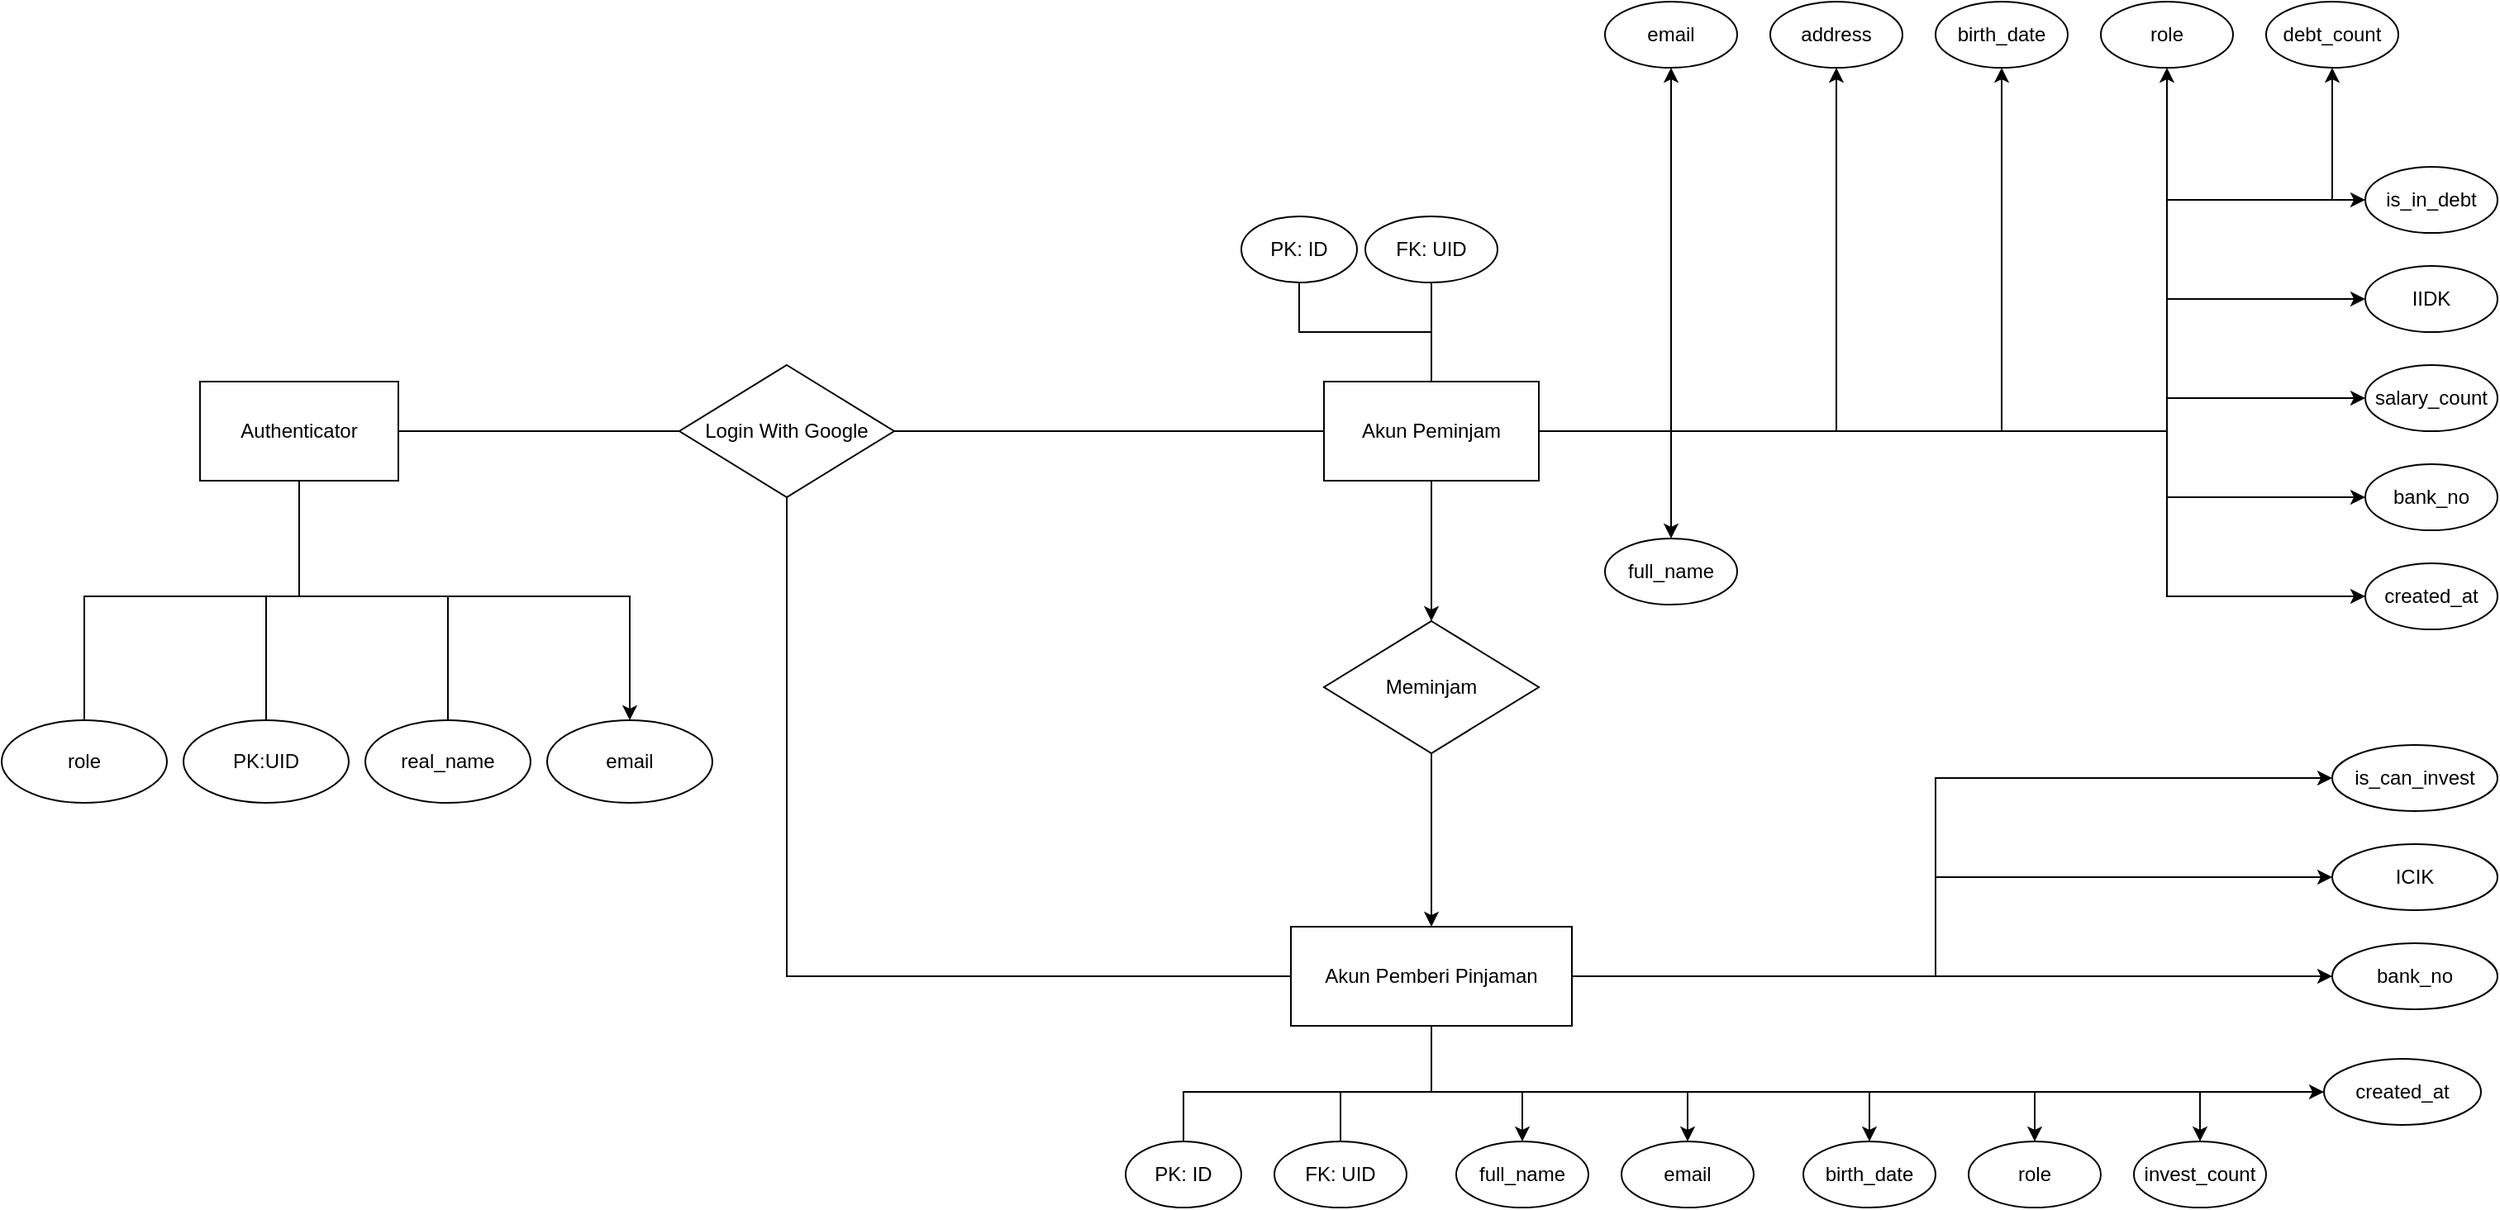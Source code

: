 <mxfile version="24.7.17">
  <diagram name="Page-1" id="lwDeEY2JYYdrH5nlkBoJ">
    <mxGraphModel dx="1491" dy="1473" grid="1" gridSize="10" guides="1" tooltips="1" connect="1" arrows="1" fold="1" page="1" pageScale="1" pageWidth="850" pageHeight="1100" math="0" shadow="0">
      <root>
        <mxCell id="0" />
        <mxCell id="1" parent="0" />
        <mxCell id="Ixt7KDWkkDkSaDbi-yvk-2" style="edgeStyle=orthogonalEdgeStyle;rounded=0;orthogonalLoop=1;jettySize=auto;html=1;exitX=0.5;exitY=1;exitDx=0;exitDy=0;entryX=0.5;entryY=0;entryDx=0;entryDy=0;" edge="1" parent="1" source="1TiUZI-1H1YMYdZX2LC2-1" target="1TiUZI-1H1YMYdZX2LC2-10">
          <mxGeometry relative="1" as="geometry">
            <Array as="points">
              <mxPoint x="70" y="240" />
              <mxPoint x="270" y="240" />
            </Array>
          </mxGeometry>
        </mxCell>
        <mxCell id="1TiUZI-1H1YMYdZX2LC2-1" value="Authenticator" style="rounded=1;whiteSpace=wrap;html=1;" parent="1" vertex="1">
          <mxGeometry x="10" y="110" width="120" height="60" as="geometry" />
        </mxCell>
        <mxCell id="1TiUZI-1H1YMYdZX2LC2-38" style="edgeStyle=orthogonalEdgeStyle;rounded=0;orthogonalLoop=1;jettySize=auto;html=1;exitX=1;exitY=0.5;exitDx=0;exitDy=0;entryX=0;entryY=0.5;entryDx=0;entryDy=0;" parent="1" source="1TiUZI-1H1YMYdZX2LC2-2" target="1TiUZI-1H1YMYdZX2LC2-25" edge="1">
          <mxGeometry relative="1" as="geometry">
            <Array as="points">
              <mxPoint x="1200" y="140" />
              <mxPoint x="1200" y="240" />
            </Array>
          </mxGeometry>
        </mxCell>
        <mxCell id="1TiUZI-1H1YMYdZX2LC2-39" style="edgeStyle=orthogonalEdgeStyle;rounded=0;orthogonalLoop=1;jettySize=auto;html=1;exitX=1;exitY=0.5;exitDx=0;exitDy=0;entryX=0;entryY=0.5;entryDx=0;entryDy=0;" parent="1" source="1TiUZI-1H1YMYdZX2LC2-2" target="1TiUZI-1H1YMYdZX2LC2-36" edge="1">
          <mxGeometry relative="1" as="geometry">
            <Array as="points">
              <mxPoint x="1200" y="140" />
              <mxPoint x="1200" y="180" />
            </Array>
          </mxGeometry>
        </mxCell>
        <mxCell id="1TiUZI-1H1YMYdZX2LC2-40" style="edgeStyle=orthogonalEdgeStyle;rounded=0;orthogonalLoop=1;jettySize=auto;html=1;exitX=1;exitY=0.5;exitDx=0;exitDy=0;entryX=0;entryY=0.5;entryDx=0;entryDy=0;" parent="1" source="1TiUZI-1H1YMYdZX2LC2-2" target="1TiUZI-1H1YMYdZX2LC2-35" edge="1">
          <mxGeometry relative="1" as="geometry">
            <Array as="points">
              <mxPoint x="1200" y="140" />
              <mxPoint x="1200" y="120" />
            </Array>
          </mxGeometry>
        </mxCell>
        <mxCell id="1TiUZI-1H1YMYdZX2LC2-41" style="edgeStyle=orthogonalEdgeStyle;rounded=0;orthogonalLoop=1;jettySize=auto;html=1;exitX=1;exitY=0.5;exitDx=0;exitDy=0;entryX=0;entryY=0.5;entryDx=0;entryDy=0;" parent="1" source="1TiUZI-1H1YMYdZX2LC2-2" target="1TiUZI-1H1YMYdZX2LC2-34" edge="1">
          <mxGeometry relative="1" as="geometry">
            <Array as="points">
              <mxPoint x="1200" y="140" />
              <mxPoint x="1200" y="60" />
            </Array>
          </mxGeometry>
        </mxCell>
        <mxCell id="1TiUZI-1H1YMYdZX2LC2-42" style="edgeStyle=orthogonalEdgeStyle;rounded=0;orthogonalLoop=1;jettySize=auto;html=1;exitX=1;exitY=0.5;exitDx=0;exitDy=0;entryX=0;entryY=0.5;entryDx=0;entryDy=0;" parent="1" source="1TiUZI-1H1YMYdZX2LC2-2" target="1TiUZI-1H1YMYdZX2LC2-33" edge="1">
          <mxGeometry relative="1" as="geometry">
            <Array as="points">
              <mxPoint x="1200" y="140" />
              <mxPoint x="1200" />
            </Array>
          </mxGeometry>
        </mxCell>
        <mxCell id="1TiUZI-1H1YMYdZX2LC2-43" style="edgeStyle=orthogonalEdgeStyle;rounded=0;orthogonalLoop=1;jettySize=auto;html=1;exitX=1;exitY=0.5;exitDx=0;exitDy=0;entryX=0.5;entryY=1;entryDx=0;entryDy=0;" parent="1" source="1TiUZI-1H1YMYdZX2LC2-2" target="1TiUZI-1H1YMYdZX2LC2-32" edge="1">
          <mxGeometry relative="1" as="geometry">
            <Array as="points">
              <mxPoint x="1200" y="140" />
              <mxPoint x="1200" />
              <mxPoint x="1300" />
            </Array>
          </mxGeometry>
        </mxCell>
        <mxCell id="1TiUZI-1H1YMYdZX2LC2-44" style="edgeStyle=orthogonalEdgeStyle;rounded=0;orthogonalLoop=1;jettySize=auto;html=1;exitX=1;exitY=0.5;exitDx=0;exitDy=0;entryX=0.5;entryY=1;entryDx=0;entryDy=0;" parent="1" source="1TiUZI-1H1YMYdZX2LC2-2" target="1TiUZI-1H1YMYdZX2LC2-31" edge="1">
          <mxGeometry relative="1" as="geometry" />
        </mxCell>
        <mxCell id="1TiUZI-1H1YMYdZX2LC2-45" style="edgeStyle=orthogonalEdgeStyle;rounded=0;orthogonalLoop=1;jettySize=auto;html=1;exitX=1;exitY=0.5;exitDx=0;exitDy=0;entryX=0.5;entryY=1;entryDx=0;entryDy=0;" parent="1" source="1TiUZI-1H1YMYdZX2LC2-2" target="1TiUZI-1H1YMYdZX2LC2-30" edge="1">
          <mxGeometry relative="1" as="geometry" />
        </mxCell>
        <mxCell id="1TiUZI-1H1YMYdZX2LC2-46" style="edgeStyle=orthogonalEdgeStyle;rounded=0;orthogonalLoop=1;jettySize=auto;html=1;exitX=1;exitY=0.5;exitDx=0;exitDy=0;entryX=0.5;entryY=1;entryDx=0;entryDy=0;" parent="1" source="1TiUZI-1H1YMYdZX2LC2-2" target="1TiUZI-1H1YMYdZX2LC2-27" edge="1">
          <mxGeometry relative="1" as="geometry" />
        </mxCell>
        <mxCell id="1TiUZI-1H1YMYdZX2LC2-47" style="edgeStyle=orthogonalEdgeStyle;rounded=0;orthogonalLoop=1;jettySize=auto;html=1;exitX=1;exitY=0.5;exitDx=0;exitDy=0;entryX=0.5;entryY=1;entryDx=0;entryDy=0;" parent="1" source="1TiUZI-1H1YMYdZX2LC2-2" target="1TiUZI-1H1YMYdZX2LC2-29" edge="1">
          <mxGeometry relative="1" as="geometry" />
        </mxCell>
        <mxCell id="1TiUZI-1H1YMYdZX2LC2-48" style="edgeStyle=orthogonalEdgeStyle;rounded=0;orthogonalLoop=1;jettySize=auto;html=1;exitX=1;exitY=0.5;exitDx=0;exitDy=0;entryX=0.5;entryY=0;entryDx=0;entryDy=0;" parent="1" source="1TiUZI-1H1YMYdZX2LC2-2" target="1TiUZI-1H1YMYdZX2LC2-26" edge="1">
          <mxGeometry relative="1" as="geometry" />
        </mxCell>
        <mxCell id="1TiUZI-1H1YMYdZX2LC2-78" style="edgeStyle=orthogonalEdgeStyle;rounded=0;orthogonalLoop=1;jettySize=auto;html=1;exitX=0.5;exitY=1;exitDx=0;exitDy=0;entryX=0.5;entryY=0;entryDx=0;entryDy=0;" parent="1" source="1TiUZI-1H1YMYdZX2LC2-2" target="1TiUZI-1H1YMYdZX2LC2-77" edge="1">
          <mxGeometry relative="1" as="geometry" />
        </mxCell>
        <mxCell id="1TiUZI-1H1YMYdZX2LC2-2" value="&lt;div&gt;Akun Peminjam&lt;/div&gt;" style="rounded=1;whiteSpace=wrap;html=1;" parent="1" vertex="1">
          <mxGeometry x="690" y="110" width="130" height="60" as="geometry" />
        </mxCell>
        <mxCell id="1TiUZI-1H1YMYdZX2LC2-68" style="edgeStyle=orthogonalEdgeStyle;rounded=0;orthogonalLoop=1;jettySize=auto;html=1;exitX=0.5;exitY=1;exitDx=0;exitDy=0;entryX=0.5;entryY=0;entryDx=0;entryDy=0;" parent="1" source="1TiUZI-1H1YMYdZX2LC2-3" target="1TiUZI-1H1YMYdZX2LC2-60" edge="1">
          <mxGeometry relative="1" as="geometry">
            <Array as="points">
              <mxPoint x="755" y="540" />
              <mxPoint x="810" y="540" />
            </Array>
          </mxGeometry>
        </mxCell>
        <mxCell id="1TiUZI-1H1YMYdZX2LC2-69" style="edgeStyle=orthogonalEdgeStyle;rounded=0;orthogonalLoop=1;jettySize=auto;html=1;exitX=0.5;exitY=1;exitDx=0;exitDy=0;entryX=0.5;entryY=0;entryDx=0;entryDy=0;" parent="1" source="1TiUZI-1H1YMYdZX2LC2-3" target="1TiUZI-1H1YMYdZX2LC2-61" edge="1">
          <mxGeometry relative="1" as="geometry">
            <Array as="points">
              <mxPoint x="755" y="540" />
              <mxPoint x="910" y="540" />
            </Array>
          </mxGeometry>
        </mxCell>
        <mxCell id="1TiUZI-1H1YMYdZX2LC2-70" style="edgeStyle=orthogonalEdgeStyle;rounded=0;orthogonalLoop=1;jettySize=auto;html=1;exitX=0.5;exitY=1;exitDx=0;exitDy=0;entryX=0.5;entryY=0;entryDx=0;entryDy=0;" parent="1" source="1TiUZI-1H1YMYdZX2LC2-3" target="1TiUZI-1H1YMYdZX2LC2-62" edge="1">
          <mxGeometry relative="1" as="geometry">
            <Array as="points">
              <mxPoint x="755" y="540" />
              <mxPoint x="1020" y="540" />
            </Array>
          </mxGeometry>
        </mxCell>
        <mxCell id="1TiUZI-1H1YMYdZX2LC2-71" style="edgeStyle=orthogonalEdgeStyle;rounded=0;orthogonalLoop=1;jettySize=auto;html=1;exitX=0.5;exitY=1;exitDx=0;exitDy=0;entryX=0.5;entryY=0;entryDx=0;entryDy=0;" parent="1" source="1TiUZI-1H1YMYdZX2LC2-3" target="1TiUZI-1H1YMYdZX2LC2-63" edge="1">
          <mxGeometry relative="1" as="geometry">
            <Array as="points">
              <mxPoint x="755" y="540" />
              <mxPoint x="1120" y="540" />
            </Array>
          </mxGeometry>
        </mxCell>
        <mxCell id="1TiUZI-1H1YMYdZX2LC2-72" style="edgeStyle=orthogonalEdgeStyle;rounded=0;orthogonalLoop=1;jettySize=auto;html=1;exitX=0.5;exitY=1;exitDx=0;exitDy=0;entryX=0.5;entryY=0;entryDx=0;entryDy=0;" parent="1" source="1TiUZI-1H1YMYdZX2LC2-3" target="1TiUZI-1H1YMYdZX2LC2-64" edge="1">
          <mxGeometry relative="1" as="geometry">
            <Array as="points">
              <mxPoint x="755" y="540" />
              <mxPoint x="1220" y="540" />
            </Array>
          </mxGeometry>
        </mxCell>
        <mxCell id="1TiUZI-1H1YMYdZX2LC2-73" style="edgeStyle=orthogonalEdgeStyle;rounded=0;orthogonalLoop=1;jettySize=auto;html=1;exitX=0.5;exitY=1;exitDx=0;exitDy=0;entryX=0;entryY=0.5;entryDx=0;entryDy=0;" parent="1" source="1TiUZI-1H1YMYdZX2LC2-3" target="1TiUZI-1H1YMYdZX2LC2-59" edge="1">
          <mxGeometry relative="1" as="geometry">
            <Array as="points">
              <mxPoint x="755" y="540" />
              <mxPoint x="1295" y="540" />
            </Array>
          </mxGeometry>
        </mxCell>
        <mxCell id="1TiUZI-1H1YMYdZX2LC2-74" style="edgeStyle=orthogonalEdgeStyle;rounded=0;orthogonalLoop=1;jettySize=auto;html=1;exitX=1;exitY=0.5;exitDx=0;exitDy=0;entryX=0;entryY=0.5;entryDx=0;entryDy=0;" parent="1" source="1TiUZI-1H1YMYdZX2LC2-3" target="1TiUZI-1H1YMYdZX2LC2-67" edge="1">
          <mxGeometry relative="1" as="geometry" />
        </mxCell>
        <mxCell id="1TiUZI-1H1YMYdZX2LC2-75" style="edgeStyle=orthogonalEdgeStyle;rounded=0;orthogonalLoop=1;jettySize=auto;html=1;exitX=1;exitY=0.5;exitDx=0;exitDy=0;entryX=0;entryY=0.5;entryDx=0;entryDy=0;" parent="1" source="1TiUZI-1H1YMYdZX2LC2-3" target="1TiUZI-1H1YMYdZX2LC2-66" edge="1">
          <mxGeometry relative="1" as="geometry">
            <Array as="points">
              <mxPoint x="1060" y="470" />
              <mxPoint x="1060" y="410" />
            </Array>
          </mxGeometry>
        </mxCell>
        <mxCell id="1TiUZI-1H1YMYdZX2LC2-76" style="edgeStyle=orthogonalEdgeStyle;rounded=0;orthogonalLoop=1;jettySize=auto;html=1;exitX=1;exitY=0.5;exitDx=0;exitDy=0;entryX=0;entryY=0.5;entryDx=0;entryDy=0;" parent="1" source="1TiUZI-1H1YMYdZX2LC2-3" target="1TiUZI-1H1YMYdZX2LC2-65" edge="1">
          <mxGeometry relative="1" as="geometry">
            <Array as="points">
              <mxPoint x="1060" y="470" />
              <mxPoint x="1060" y="350" />
            </Array>
          </mxGeometry>
        </mxCell>
        <mxCell id="1TiUZI-1H1YMYdZX2LC2-3" value="&lt;div&gt;Akun Pemberi Pinjaman&lt;br&gt;&lt;/div&gt;" style="rounded=1;whiteSpace=wrap;html=1;" parent="1" vertex="1">
          <mxGeometry x="670" y="440" width="170" height="60" as="geometry" />
        </mxCell>
        <mxCell id="1TiUZI-1H1YMYdZX2LC2-4" value="PK:UID" style="ellipse;whiteSpace=wrap;html=1;" parent="1" vertex="1">
          <mxGeometry y="315" width="100" height="50" as="geometry" />
        </mxCell>
        <mxCell id="1TiUZI-1H1YMYdZX2LC2-5" value="" style="endArrow=none;html=1;rounded=0;exitX=0.5;exitY=0;exitDx=0;exitDy=0;entryX=0.5;entryY=1;entryDx=0;entryDy=0;" parent="1" source="1TiUZI-1H1YMYdZX2LC2-4" target="1TiUZI-1H1YMYdZX2LC2-1" edge="1">
          <mxGeometry width="50" height="50" relative="1" as="geometry">
            <mxPoint x="250" y="230" as="sourcePoint" />
            <mxPoint x="300" y="180" as="targetPoint" />
            <Array as="points">
              <mxPoint x="50" y="240" />
              <mxPoint x="70" y="240" />
            </Array>
          </mxGeometry>
        </mxCell>
        <mxCell id="1TiUZI-1H1YMYdZX2LC2-6" value="real_name" style="ellipse;whiteSpace=wrap;html=1;" parent="1" vertex="1">
          <mxGeometry x="110" y="315" width="100" height="50" as="geometry" />
        </mxCell>
        <mxCell id="1TiUZI-1H1YMYdZX2LC2-7" value="" style="endArrow=none;html=1;rounded=0;entryX=0.5;entryY=0;entryDx=0;entryDy=0;" parent="1" target="1TiUZI-1H1YMYdZX2LC2-6" edge="1">
          <mxGeometry width="50" height="50" relative="1" as="geometry">
            <mxPoint x="70" y="170" as="sourcePoint" />
            <mxPoint x="300" y="180" as="targetPoint" />
            <Array as="points">
              <mxPoint x="70" y="240" />
              <mxPoint x="160" y="240" />
            </Array>
          </mxGeometry>
        </mxCell>
        <mxCell id="1TiUZI-1H1YMYdZX2LC2-8" value="role" style="ellipse;whiteSpace=wrap;html=1;" parent="1" vertex="1">
          <mxGeometry x="-110" y="315" width="100" height="50" as="geometry" />
        </mxCell>
        <mxCell id="1TiUZI-1H1YMYdZX2LC2-9" value="" style="endArrow=none;html=1;rounded=0;entryX=0.5;entryY=0;entryDx=0;entryDy=0;exitX=0.5;exitY=1;exitDx=0;exitDy=0;" parent="1" source="1TiUZI-1H1YMYdZX2LC2-1" target="1TiUZI-1H1YMYdZX2LC2-8" edge="1">
          <mxGeometry width="50" height="50" relative="1" as="geometry">
            <mxPoint x="180" y="170" as="sourcePoint" />
            <mxPoint x="410" y="180" as="targetPoint" />
            <Array as="points">
              <mxPoint x="70" y="240" />
              <mxPoint x="-60" y="240" />
            </Array>
          </mxGeometry>
        </mxCell>
        <mxCell id="1TiUZI-1H1YMYdZX2LC2-10" value="email" style="ellipse;whiteSpace=wrap;html=1;" parent="1" vertex="1">
          <mxGeometry x="220" y="315" width="100" height="50" as="geometry" />
        </mxCell>
        <mxCell id="1TiUZI-1H1YMYdZX2LC2-12" value="Login With Google" style="rhombus;whiteSpace=wrap;html=1;" parent="1" vertex="1">
          <mxGeometry x="300" y="100" width="130" height="80" as="geometry" />
        </mxCell>
        <mxCell id="1TiUZI-1H1YMYdZX2LC2-13" value="" style="endArrow=none;html=1;rounded=0;exitX=1;exitY=0.5;exitDx=0;exitDy=0;entryX=0;entryY=0.5;entryDx=0;entryDy=0;" parent="1" source="1TiUZI-1H1YMYdZX2LC2-1" target="1TiUZI-1H1YMYdZX2LC2-12" edge="1">
          <mxGeometry width="50" height="50" relative="1" as="geometry">
            <mxPoint x="360" y="250" as="sourcePoint" />
            <mxPoint x="410" y="200" as="targetPoint" />
          </mxGeometry>
        </mxCell>
        <mxCell id="1TiUZI-1H1YMYdZX2LC2-14" value="" style="endArrow=none;html=1;rounded=0;exitX=1;exitY=0.5;exitDx=0;exitDy=0;entryX=0;entryY=0.5;entryDx=0;entryDy=0;" parent="1" source="1TiUZI-1H1YMYdZX2LC2-12" target="1TiUZI-1H1YMYdZX2LC2-2" edge="1">
          <mxGeometry width="50" height="50" relative="1" as="geometry">
            <mxPoint x="460" y="310" as="sourcePoint" />
            <mxPoint x="510" y="260" as="targetPoint" />
          </mxGeometry>
        </mxCell>
        <mxCell id="1TiUZI-1H1YMYdZX2LC2-15" value="" style="endArrow=none;html=1;rounded=0;exitX=0.5;exitY=1;exitDx=0;exitDy=0;entryX=0;entryY=0.5;entryDx=0;entryDy=0;" parent="1" source="1TiUZI-1H1YMYdZX2LC2-12" target="1TiUZI-1H1YMYdZX2LC2-3" edge="1">
          <mxGeometry width="50" height="50" relative="1" as="geometry">
            <mxPoint x="440" y="390" as="sourcePoint" />
            <mxPoint x="490" y="340" as="targetPoint" />
            <Array as="points">
              <mxPoint x="365" y="470" />
            </Array>
          </mxGeometry>
        </mxCell>
        <mxCell id="1TiUZI-1H1YMYdZX2LC2-17" value="PK: ID" style="ellipse;whiteSpace=wrap;html=1;" parent="1" vertex="1">
          <mxGeometry x="640" y="10" width="70" height="40" as="geometry" />
        </mxCell>
        <mxCell id="1TiUZI-1H1YMYdZX2LC2-18" value="" style="endArrow=none;html=1;rounded=0;entryX=0.5;entryY=1;entryDx=0;entryDy=0;exitX=0.5;exitY=0;exitDx=0;exitDy=0;" parent="1" source="1TiUZI-1H1YMYdZX2LC2-2" target="1TiUZI-1H1YMYdZX2LC2-17" edge="1">
          <mxGeometry width="50" height="50" relative="1" as="geometry">
            <mxPoint x="540" y="110" as="sourcePoint" />
            <mxPoint x="590" y="60" as="targetPoint" />
            <Array as="points">
              <mxPoint x="755" y="80" />
              <mxPoint x="675" y="80" />
            </Array>
          </mxGeometry>
        </mxCell>
        <mxCell id="1TiUZI-1H1YMYdZX2LC2-19" value="PK: ID" style="ellipse;whiteSpace=wrap;html=1;" parent="1" vertex="1">
          <mxGeometry x="570" y="570" width="70" height="40" as="geometry" />
        </mxCell>
        <mxCell id="1TiUZI-1H1YMYdZX2LC2-20" value="" style="endArrow=none;html=1;rounded=0;exitX=0.5;exitY=1;exitDx=0;exitDy=0;entryX=0.5;entryY=0;entryDx=0;entryDy=0;" parent="1" source="1TiUZI-1H1YMYdZX2LC2-3" target="1TiUZI-1H1YMYdZX2LC2-19" edge="1">
          <mxGeometry width="50" height="50" relative="1" as="geometry">
            <mxPoint x="787.5" y="580" as="sourcePoint" />
            <mxPoint x="730" y="680" as="targetPoint" />
            <Array as="points">
              <mxPoint x="755" y="540" />
              <mxPoint x="605" y="540" />
            </Array>
          </mxGeometry>
        </mxCell>
        <mxCell id="1TiUZI-1H1YMYdZX2LC2-21" value="FK: UID" style="ellipse;whiteSpace=wrap;html=1;" parent="1" vertex="1">
          <mxGeometry x="660" y="570" width="80" height="40" as="geometry" />
        </mxCell>
        <mxCell id="1TiUZI-1H1YMYdZX2LC2-22" value="" style="endArrow=none;html=1;rounded=0;entryX=0.5;entryY=1;entryDx=0;entryDy=0;exitX=0.5;exitY=0;exitDx=0;exitDy=0;" parent="1" source="1TiUZI-1H1YMYdZX2LC2-21" target="1TiUZI-1H1YMYdZX2LC2-3" edge="1">
          <mxGeometry width="50" height="50" relative="1" as="geometry">
            <mxPoint x="710" y="560" as="sourcePoint" />
            <mxPoint x="670" y="600" as="targetPoint" />
            <Array as="points">
              <mxPoint x="700" y="540" />
              <mxPoint x="755" y="540" />
            </Array>
          </mxGeometry>
        </mxCell>
        <mxCell id="1TiUZI-1H1YMYdZX2LC2-23" value="FK: UID" style="ellipse;whiteSpace=wrap;html=1;" parent="1" vertex="1">
          <mxGeometry x="715" y="10" width="80" height="40" as="geometry" />
        </mxCell>
        <mxCell id="1TiUZI-1H1YMYdZX2LC2-24" value="" style="endArrow=none;html=1;rounded=0;exitX=0.5;exitY=0;exitDx=0;exitDy=0;entryX=0.5;entryY=1;entryDx=0;entryDy=0;" parent="1" source="1TiUZI-1H1YMYdZX2LC2-2" target="1TiUZI-1H1YMYdZX2LC2-23" edge="1">
          <mxGeometry width="50" height="50" relative="1" as="geometry">
            <mxPoint x="720" y="110" as="sourcePoint" />
            <mxPoint x="770" y="60" as="targetPoint" />
            <Array as="points">
              <mxPoint x="755" y="80" />
            </Array>
          </mxGeometry>
        </mxCell>
        <mxCell id="1TiUZI-1H1YMYdZX2LC2-25" value="created_at" style="ellipse;whiteSpace=wrap;html=1;" parent="1" vertex="1">
          <mxGeometry x="1320" y="220" width="80" height="40" as="geometry" />
        </mxCell>
        <mxCell id="1TiUZI-1H1YMYdZX2LC2-26" value="full_name" style="ellipse;whiteSpace=wrap;html=1;" parent="1" vertex="1">
          <mxGeometry x="860" y="205" width="80" height="40" as="geometry" />
        </mxCell>
        <mxCell id="1TiUZI-1H1YMYdZX2LC2-27" value="address" style="ellipse;whiteSpace=wrap;html=1;" parent="1" vertex="1">
          <mxGeometry x="960" y="-120" width="80" height="40" as="geometry" />
        </mxCell>
        <mxCell id="1TiUZI-1H1YMYdZX2LC2-29" value="&lt;div&gt;email&lt;/div&gt;" style="ellipse;whiteSpace=wrap;html=1;" parent="1" vertex="1">
          <mxGeometry x="860" y="-120" width="80" height="40" as="geometry" />
        </mxCell>
        <mxCell id="1TiUZI-1H1YMYdZX2LC2-30" value="birth_date" style="ellipse;whiteSpace=wrap;html=1;" parent="1" vertex="1">
          <mxGeometry x="1060" y="-120" width="80" height="40" as="geometry" />
        </mxCell>
        <mxCell id="1TiUZI-1H1YMYdZX2LC2-31" value="role" style="ellipse;whiteSpace=wrap;html=1;" parent="1" vertex="1">
          <mxGeometry x="1160" y="-120" width="80" height="40" as="geometry" />
        </mxCell>
        <mxCell id="1TiUZI-1H1YMYdZX2LC2-32" value="debt_count" style="ellipse;whiteSpace=wrap;html=1;" parent="1" vertex="1">
          <mxGeometry x="1260" y="-120" width="80" height="40" as="geometry" />
        </mxCell>
        <mxCell id="1TiUZI-1H1YMYdZX2LC2-33" value="is_in_debt" style="ellipse;whiteSpace=wrap;html=1;" parent="1" vertex="1">
          <mxGeometry x="1320" y="-20" width="80" height="40" as="geometry" />
        </mxCell>
        <mxCell id="1TiUZI-1H1YMYdZX2LC2-34" value="IIDK" style="ellipse;whiteSpace=wrap;html=1;" parent="1" vertex="1">
          <mxGeometry x="1320" y="40" width="80" height="40" as="geometry" />
        </mxCell>
        <mxCell id="1TiUZI-1H1YMYdZX2LC2-35" value="salary_count" style="ellipse;whiteSpace=wrap;html=1;" parent="1" vertex="1">
          <mxGeometry x="1320" y="100" width="80" height="40" as="geometry" />
        </mxCell>
        <mxCell id="1TiUZI-1H1YMYdZX2LC2-36" value="bank_no" style="ellipse;whiteSpace=wrap;html=1;" parent="1" vertex="1">
          <mxGeometry x="1320" y="160" width="80" height="40" as="geometry" />
        </mxCell>
        <mxCell id="1TiUZI-1H1YMYdZX2LC2-59" value="created_at" style="ellipse;whiteSpace=wrap;html=1;" parent="1" vertex="1">
          <mxGeometry x="1295" y="520" width="95" height="40" as="geometry" />
        </mxCell>
        <mxCell id="1TiUZI-1H1YMYdZX2LC2-60" value="full_name" style="ellipse;whiteSpace=wrap;html=1;" parent="1" vertex="1">
          <mxGeometry x="770" y="570" width="80" height="40" as="geometry" />
        </mxCell>
        <mxCell id="1TiUZI-1H1YMYdZX2LC2-61" value="&lt;div&gt;email&lt;/div&gt;" style="ellipse;whiteSpace=wrap;html=1;" parent="1" vertex="1">
          <mxGeometry x="870" y="570" width="80" height="40" as="geometry" />
        </mxCell>
        <mxCell id="1TiUZI-1H1YMYdZX2LC2-62" value="birth_date" style="ellipse;whiteSpace=wrap;html=1;" parent="1" vertex="1">
          <mxGeometry x="980" y="570" width="80" height="40" as="geometry" />
        </mxCell>
        <mxCell id="1TiUZI-1H1YMYdZX2LC2-63" value="role" style="ellipse;whiteSpace=wrap;html=1;" parent="1" vertex="1">
          <mxGeometry x="1080" y="570" width="80" height="40" as="geometry" />
        </mxCell>
        <mxCell id="1TiUZI-1H1YMYdZX2LC2-64" value="invest_count" style="ellipse;whiteSpace=wrap;html=1;" parent="1" vertex="1">
          <mxGeometry x="1180" y="570" width="80" height="40" as="geometry" />
        </mxCell>
        <mxCell id="1TiUZI-1H1YMYdZX2LC2-65" value="is_can_invest" style="ellipse;whiteSpace=wrap;html=1;" parent="1" vertex="1">
          <mxGeometry x="1300" y="330" width="100" height="40" as="geometry" />
        </mxCell>
        <mxCell id="1TiUZI-1H1YMYdZX2LC2-66" value="ICIK" style="ellipse;whiteSpace=wrap;html=1;" parent="1" vertex="1">
          <mxGeometry x="1300" y="390" width="100" height="40" as="geometry" />
        </mxCell>
        <mxCell id="1TiUZI-1H1YMYdZX2LC2-67" value="bank_no" style="ellipse;whiteSpace=wrap;html=1;" parent="1" vertex="1">
          <mxGeometry x="1300" y="450" width="100" height="40" as="geometry" />
        </mxCell>
        <mxCell id="1TiUZI-1H1YMYdZX2LC2-79" style="edgeStyle=orthogonalEdgeStyle;rounded=0;orthogonalLoop=1;jettySize=auto;html=1;exitX=0.5;exitY=1;exitDx=0;exitDy=0;entryX=0.5;entryY=0;entryDx=0;entryDy=0;" parent="1" source="1TiUZI-1H1YMYdZX2LC2-77" target="1TiUZI-1H1YMYdZX2LC2-3" edge="1">
          <mxGeometry relative="1" as="geometry" />
        </mxCell>
        <mxCell id="1TiUZI-1H1YMYdZX2LC2-77" value="Meminjam" style="rhombus;whiteSpace=wrap;html=1;" parent="1" vertex="1">
          <mxGeometry x="690" y="255" width="130" height="80" as="geometry" />
        </mxCell>
        <mxCell id="Ixt7KDWkkDkSaDbi-yvk-7" value="Akun Pemberi Pinjaman" style="rounded=0;whiteSpace=wrap;html=1;" vertex="1" parent="1">
          <mxGeometry x="670" y="440" width="170" height="60" as="geometry" />
        </mxCell>
        <mxCell id="Ixt7KDWkkDkSaDbi-yvk-8" value="Akun Peminjam" style="rounded=0;whiteSpace=wrap;html=1;" vertex="1" parent="1">
          <mxGeometry x="690" y="110" width="130" height="60" as="geometry" />
        </mxCell>
        <mxCell id="Ixt7KDWkkDkSaDbi-yvk-9" value="Authenticator" style="rounded=0;whiteSpace=wrap;html=1;" vertex="1" parent="1">
          <mxGeometry x="10" y="110" width="120" height="60" as="geometry" />
        </mxCell>
      </root>
    </mxGraphModel>
  </diagram>
</mxfile>
